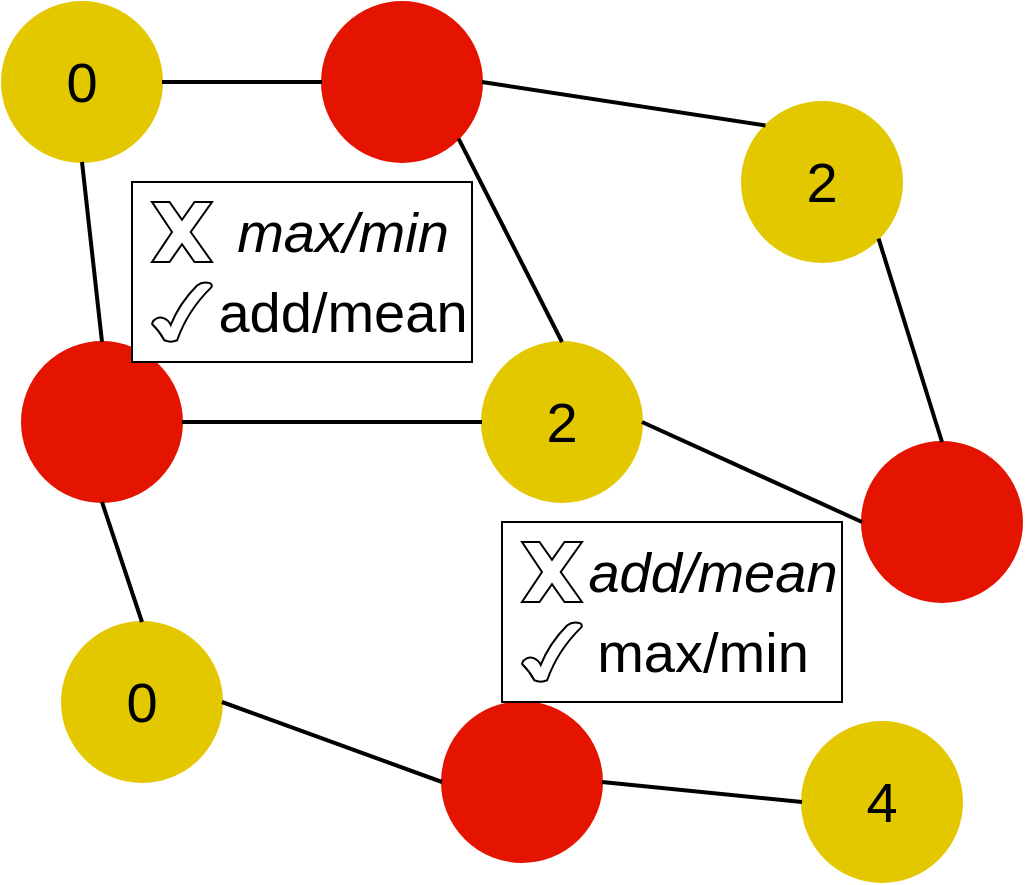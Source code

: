 <mxfile version="14.9.9" type="github">
  <diagram id="9bPP2De1LOX7Vk7gVH74" name="Page-1">
    <mxGraphModel dx="2066" dy="1083" grid="1" gridSize="10" guides="1" tooltips="1" connect="1" arrows="1" fold="1" page="1" pageScale="1" pageWidth="850" pageHeight="1100" math="0" shadow="0">
      <root>
        <mxCell id="0" />
        <mxCell id="1" parent="0" />
        <mxCell id="TmiVogRWUnr-1L7LNPXS-1" value="" style="ellipse;whiteSpace=wrap;html=1;aspect=fixed;fillColor=#e51400;fontColor=#ffffff;strokeColor=#E51400;" vertex="1" parent="1">
          <mxGeometry x="230" y="380" width="80" height="80" as="geometry" />
        </mxCell>
        <mxCell id="TmiVogRWUnr-1L7LNPXS-2" value="" style="ellipse;whiteSpace=wrap;html=1;aspect=fixed;fillColor=#e51400;fontColor=#ffffff;strokeColor=#E51400;" vertex="1" parent="1">
          <mxGeometry x="500" y="600" width="80" height="80" as="geometry" />
        </mxCell>
        <mxCell id="TmiVogRWUnr-1L7LNPXS-3" value="&lt;font style=&quot;font-size: 28px&quot;&gt;2&lt;/font&gt;" style="ellipse;whiteSpace=wrap;html=1;aspect=fixed;fillColor=#e3c800;fontColor=#000000;strokeColor=#E3C800;" vertex="1" parent="1">
          <mxGeometry x="310" y="550" width="80" height="80" as="geometry" />
        </mxCell>
        <mxCell id="TmiVogRWUnr-1L7LNPXS-4" value="&lt;font style=&quot;font-size: 28px&quot;&gt;2&lt;/font&gt;" style="ellipse;whiteSpace=wrap;html=1;aspect=fixed;fillColor=#e3c800;fontColor=#000000;strokeColor=#E3C800;" vertex="1" parent="1">
          <mxGeometry x="440" y="430" width="80" height="80" as="geometry" />
        </mxCell>
        <mxCell id="TmiVogRWUnr-1L7LNPXS-5" style="rounded=0;orthogonalLoop=1;jettySize=auto;html=1;exitX=0.5;exitY=0;exitDx=0;exitDy=0;endArrow=none;endFill=0;entryX=1;entryY=1;entryDx=0;entryDy=0;strokeWidth=2;" edge="1" parent="1" source="TmiVogRWUnr-1L7LNPXS-2" target="TmiVogRWUnr-1L7LNPXS-4">
          <mxGeometry relative="1" as="geometry">
            <mxPoint x="540" y="600" as="sourcePoint" />
            <mxPoint x="540" y="530" as="targetPoint" />
          </mxGeometry>
        </mxCell>
        <mxCell id="TmiVogRWUnr-1L7LNPXS-6" style="rounded=0;orthogonalLoop=1;jettySize=auto;html=1;exitX=0;exitY=0.5;exitDx=0;exitDy=0;endArrow=none;endFill=0;entryX=1;entryY=0.5;entryDx=0;entryDy=0;strokeWidth=2;" edge="1" parent="1" source="TmiVogRWUnr-1L7LNPXS-2" target="TmiVogRWUnr-1L7LNPXS-3">
          <mxGeometry relative="1" as="geometry">
            <mxPoint x="550" y="610" as="sourcePoint" />
            <mxPoint x="508.284" y="528.284" as="targetPoint" />
          </mxGeometry>
        </mxCell>
        <mxCell id="TmiVogRWUnr-1L7LNPXS-7" value="" style="ellipse;whiteSpace=wrap;html=1;aspect=fixed;fillColor=#e51400;fontColor=#ffffff;strokeColor=#E51400;" vertex="1" parent="1">
          <mxGeometry x="290" y="730" width="80" height="80" as="geometry" />
        </mxCell>
        <mxCell id="TmiVogRWUnr-1L7LNPXS-8" value="" style="ellipse;whiteSpace=wrap;html=1;aspect=fixed;fillColor=#e51400;fontColor=#ffffff;strokeColor=#E51400;" vertex="1" parent="1">
          <mxGeometry x="80" y="550" width="80" height="80" as="geometry" />
        </mxCell>
        <mxCell id="TmiVogRWUnr-1L7LNPXS-9" style="rounded=0;orthogonalLoop=1;jettySize=auto;html=1;exitX=0;exitY=0;exitDx=0;exitDy=0;endArrow=none;endFill=0;strokeWidth=2;entryX=1;entryY=0.5;entryDx=0;entryDy=0;" edge="1" parent="1" source="TmiVogRWUnr-1L7LNPXS-4" target="TmiVogRWUnr-1L7LNPXS-1">
          <mxGeometry relative="1" as="geometry">
            <mxPoint x="360" y="550" as="sourcePoint" />
            <mxPoint x="280" y="520" as="targetPoint" />
          </mxGeometry>
        </mxCell>
        <mxCell id="TmiVogRWUnr-1L7LNPXS-10" style="rounded=0;orthogonalLoop=1;jettySize=auto;html=1;exitX=0.5;exitY=0;exitDx=0;exitDy=0;endArrow=none;endFill=0;strokeWidth=2;entryX=1;entryY=1;entryDx=0;entryDy=0;" edge="1" parent="1" source="TmiVogRWUnr-1L7LNPXS-3" target="TmiVogRWUnr-1L7LNPXS-1">
          <mxGeometry relative="1" as="geometry">
            <mxPoint x="451.716" y="471.716" as="sourcePoint" />
            <mxPoint x="310" y="450" as="targetPoint" />
          </mxGeometry>
        </mxCell>
        <mxCell id="TmiVogRWUnr-1L7LNPXS-11" style="rounded=0;orthogonalLoop=1;jettySize=auto;html=1;exitX=0;exitY=0.5;exitDx=0;exitDy=0;endArrow=none;endFill=0;strokeWidth=2;entryX=1;entryY=0.5;entryDx=0;entryDy=0;" edge="1" parent="1" source="TmiVogRWUnr-1L7LNPXS-3" target="TmiVogRWUnr-1L7LNPXS-8">
          <mxGeometry relative="1" as="geometry">
            <mxPoint x="360" y="550" as="sourcePoint" />
            <mxPoint x="280" y="520" as="targetPoint" />
          </mxGeometry>
        </mxCell>
        <mxCell id="TmiVogRWUnr-1L7LNPXS-12" value="&lt;font style=&quot;font-size: 28px&quot;&gt;0&lt;/font&gt;" style="ellipse;whiteSpace=wrap;html=1;aspect=fixed;fillColor=#e3c800;fontColor=#000000;strokeColor=#E3C800;" vertex="1" parent="1">
          <mxGeometry x="100" y="690" width="80" height="80" as="geometry" />
        </mxCell>
        <mxCell id="TmiVogRWUnr-1L7LNPXS-13" style="rounded=0;orthogonalLoop=1;jettySize=auto;html=1;exitX=0;exitY=0.5;exitDx=0;exitDy=0;endArrow=none;endFill=0;strokeWidth=2;entryX=1;entryY=0.5;entryDx=0;entryDy=0;" edge="1" parent="1" source="TmiVogRWUnr-1L7LNPXS-7" target="TmiVogRWUnr-1L7LNPXS-12">
          <mxGeometry relative="1" as="geometry">
            <mxPoint x="320" y="600" as="sourcePoint" />
            <mxPoint x="200" y="590" as="targetPoint" />
          </mxGeometry>
        </mxCell>
        <mxCell id="TmiVogRWUnr-1L7LNPXS-14" style="rounded=0;orthogonalLoop=1;jettySize=auto;html=1;exitX=0.5;exitY=0;exitDx=0;exitDy=0;endArrow=none;endFill=0;entryX=0.5;entryY=1;entryDx=0;entryDy=0;strokeWidth=2;" edge="1" parent="1" source="TmiVogRWUnr-1L7LNPXS-12" target="TmiVogRWUnr-1L7LNPXS-8">
          <mxGeometry relative="1" as="geometry">
            <mxPoint x="100" y="630" as="sourcePoint" />
            <mxPoint x="90" y="560" as="targetPoint" />
          </mxGeometry>
        </mxCell>
        <mxCell id="TmiVogRWUnr-1L7LNPXS-15" value="&lt;font style=&quot;font-size: 28px&quot;&gt;0&lt;/font&gt;" style="ellipse;whiteSpace=wrap;html=1;aspect=fixed;fillColor=#e3c800;fontColor=#000000;strokeColor=#E3C800;" vertex="1" parent="1">
          <mxGeometry x="70" y="380" width="80" height="80" as="geometry" />
        </mxCell>
        <mxCell id="TmiVogRWUnr-1L7LNPXS-16" value="&lt;font style=&quot;font-size: 28px&quot;&gt;4&lt;/font&gt;" style="ellipse;whiteSpace=wrap;html=1;aspect=fixed;fillColor=#e3c800;fontColor=#000000;strokeColor=#E3C800;" vertex="1" parent="1">
          <mxGeometry x="470" y="740" width="80" height="80" as="geometry" />
        </mxCell>
        <mxCell id="TmiVogRWUnr-1L7LNPXS-17" style="rounded=0;orthogonalLoop=1;jettySize=auto;html=1;exitX=1;exitY=0.5;exitDx=0;exitDy=0;endArrow=none;endFill=0;strokeWidth=2;entryX=0;entryY=0.5;entryDx=0;entryDy=0;" edge="1" parent="1" source="TmiVogRWUnr-1L7LNPXS-7" target="TmiVogRWUnr-1L7LNPXS-16">
          <mxGeometry relative="1" as="geometry">
            <mxPoint x="280" y="760" as="sourcePoint" />
            <mxPoint x="190" y="740" as="targetPoint" />
          </mxGeometry>
        </mxCell>
        <mxCell id="TmiVogRWUnr-1L7LNPXS-18" style="rounded=0;orthogonalLoop=1;jettySize=auto;html=1;exitX=0;exitY=0.5;exitDx=0;exitDy=0;endArrow=none;endFill=0;strokeWidth=2;entryX=1;entryY=0.5;entryDx=0;entryDy=0;" edge="1" parent="1" source="TmiVogRWUnr-1L7LNPXS-1" target="TmiVogRWUnr-1L7LNPXS-15">
          <mxGeometry relative="1" as="geometry">
            <mxPoint x="451.716" y="471.716" as="sourcePoint" />
            <mxPoint x="310" y="450" as="targetPoint" />
          </mxGeometry>
        </mxCell>
        <mxCell id="TmiVogRWUnr-1L7LNPXS-19" style="rounded=0;orthogonalLoop=1;jettySize=auto;html=1;exitX=0.5;exitY=0;exitDx=0;exitDy=0;endArrow=none;endFill=0;strokeWidth=2;entryX=0.5;entryY=1;entryDx=0;entryDy=0;" edge="1" parent="1" source="TmiVogRWUnr-1L7LNPXS-8" target="TmiVogRWUnr-1L7LNPXS-15">
          <mxGeometry relative="1" as="geometry">
            <mxPoint x="360" y="560" as="sourcePoint" />
            <mxPoint x="298.284" y="478.284" as="targetPoint" />
          </mxGeometry>
        </mxCell>
        <mxCell id="TmiVogRWUnr-1L7LNPXS-20" value="" style="verticalLabelPosition=bottom;verticalAlign=top;html=1;shape=mxgraph.basic.rect;fillColor2=none;strokeWidth=1;size=20;indent=5;" vertex="1" parent="1">
          <mxGeometry x="320" y="640" width="170" height="90" as="geometry" />
        </mxCell>
        <mxCell id="TmiVogRWUnr-1L7LNPXS-21" value="" style="verticalLabelPosition=bottom;verticalAlign=top;html=1;shape=mxgraph.basic.x" vertex="1" parent="1">
          <mxGeometry x="330" y="650" width="30" height="30" as="geometry" />
        </mxCell>
        <mxCell id="TmiVogRWUnr-1L7LNPXS-22" value="" style="verticalLabelPosition=bottom;verticalAlign=top;html=1;shape=mxgraph.basic.tick" vertex="1" parent="1">
          <mxGeometry x="330" y="690" width="30" height="30" as="geometry" />
        </mxCell>
        <mxCell id="TmiVogRWUnr-1L7LNPXS-23" value="&lt;i&gt;&lt;font style=&quot;font-size: 28px&quot;&gt;add/mean&lt;/font&gt;&lt;/i&gt;" style="text;html=1;resizable=0;autosize=1;align=center;verticalAlign=middle;points=[];fillColor=none;strokeColor=none;rounded=0;" vertex="1" parent="1">
          <mxGeometry x="355" y="650" width="140" height="30" as="geometry" />
        </mxCell>
        <mxCell id="TmiVogRWUnr-1L7LNPXS-25" value="&lt;font style=&quot;font-size: 28px&quot;&gt;max/min&lt;/font&gt;" style="text;html=1;resizable=0;autosize=1;align=center;verticalAlign=middle;points=[];fillColor=none;strokeColor=none;rounded=0;" vertex="1" parent="1">
          <mxGeometry x="360" y="690" width="120" height="30" as="geometry" />
        </mxCell>
        <mxCell id="TmiVogRWUnr-1L7LNPXS-26" value="" style="verticalLabelPosition=bottom;verticalAlign=top;html=1;shape=mxgraph.basic.rect;fillColor2=none;strokeWidth=1;size=20;indent=5;" vertex="1" parent="1">
          <mxGeometry x="135" y="470" width="170" height="90" as="geometry" />
        </mxCell>
        <mxCell id="TmiVogRWUnr-1L7LNPXS-27" value="" style="verticalLabelPosition=bottom;verticalAlign=top;html=1;shape=mxgraph.basic.x" vertex="1" parent="1">
          <mxGeometry x="145" y="480" width="30" height="30" as="geometry" />
        </mxCell>
        <mxCell id="TmiVogRWUnr-1L7LNPXS-28" value="" style="verticalLabelPosition=bottom;verticalAlign=top;html=1;shape=mxgraph.basic.tick" vertex="1" parent="1">
          <mxGeometry x="145" y="520" width="30" height="30" as="geometry" />
        </mxCell>
        <mxCell id="TmiVogRWUnr-1L7LNPXS-29" value="&lt;i&gt;&lt;font style=&quot;font-size: 28px&quot;&gt;max/min&lt;/font&gt;&lt;/i&gt;" style="text;html=1;resizable=0;autosize=1;align=center;verticalAlign=middle;points=[];fillColor=none;strokeColor=none;rounded=0;" vertex="1" parent="1">
          <mxGeometry x="180" y="480" width="120" height="30" as="geometry" />
        </mxCell>
        <mxCell id="TmiVogRWUnr-1L7LNPXS-30" value="&lt;font style=&quot;font-size: 28px&quot;&gt;add/mean&lt;/font&gt;" style="text;html=1;resizable=0;autosize=1;align=center;verticalAlign=middle;points=[];fillColor=none;strokeColor=none;rounded=0;" vertex="1" parent="1">
          <mxGeometry x="170" y="520" width="140" height="30" as="geometry" />
        </mxCell>
      </root>
    </mxGraphModel>
  </diagram>
</mxfile>
